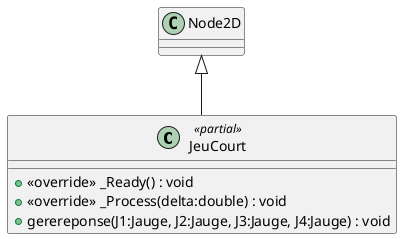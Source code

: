 @startuml
class JeuCourt <<partial>> {
    + <<override>> _Ready() : void
    + <<override>> _Process(delta:double) : void
    + gerereponse(J1:Jauge, J2:Jauge, J3:Jauge, J4:Jauge) : void
}
Node2D <|-- JeuCourt
@enduml
